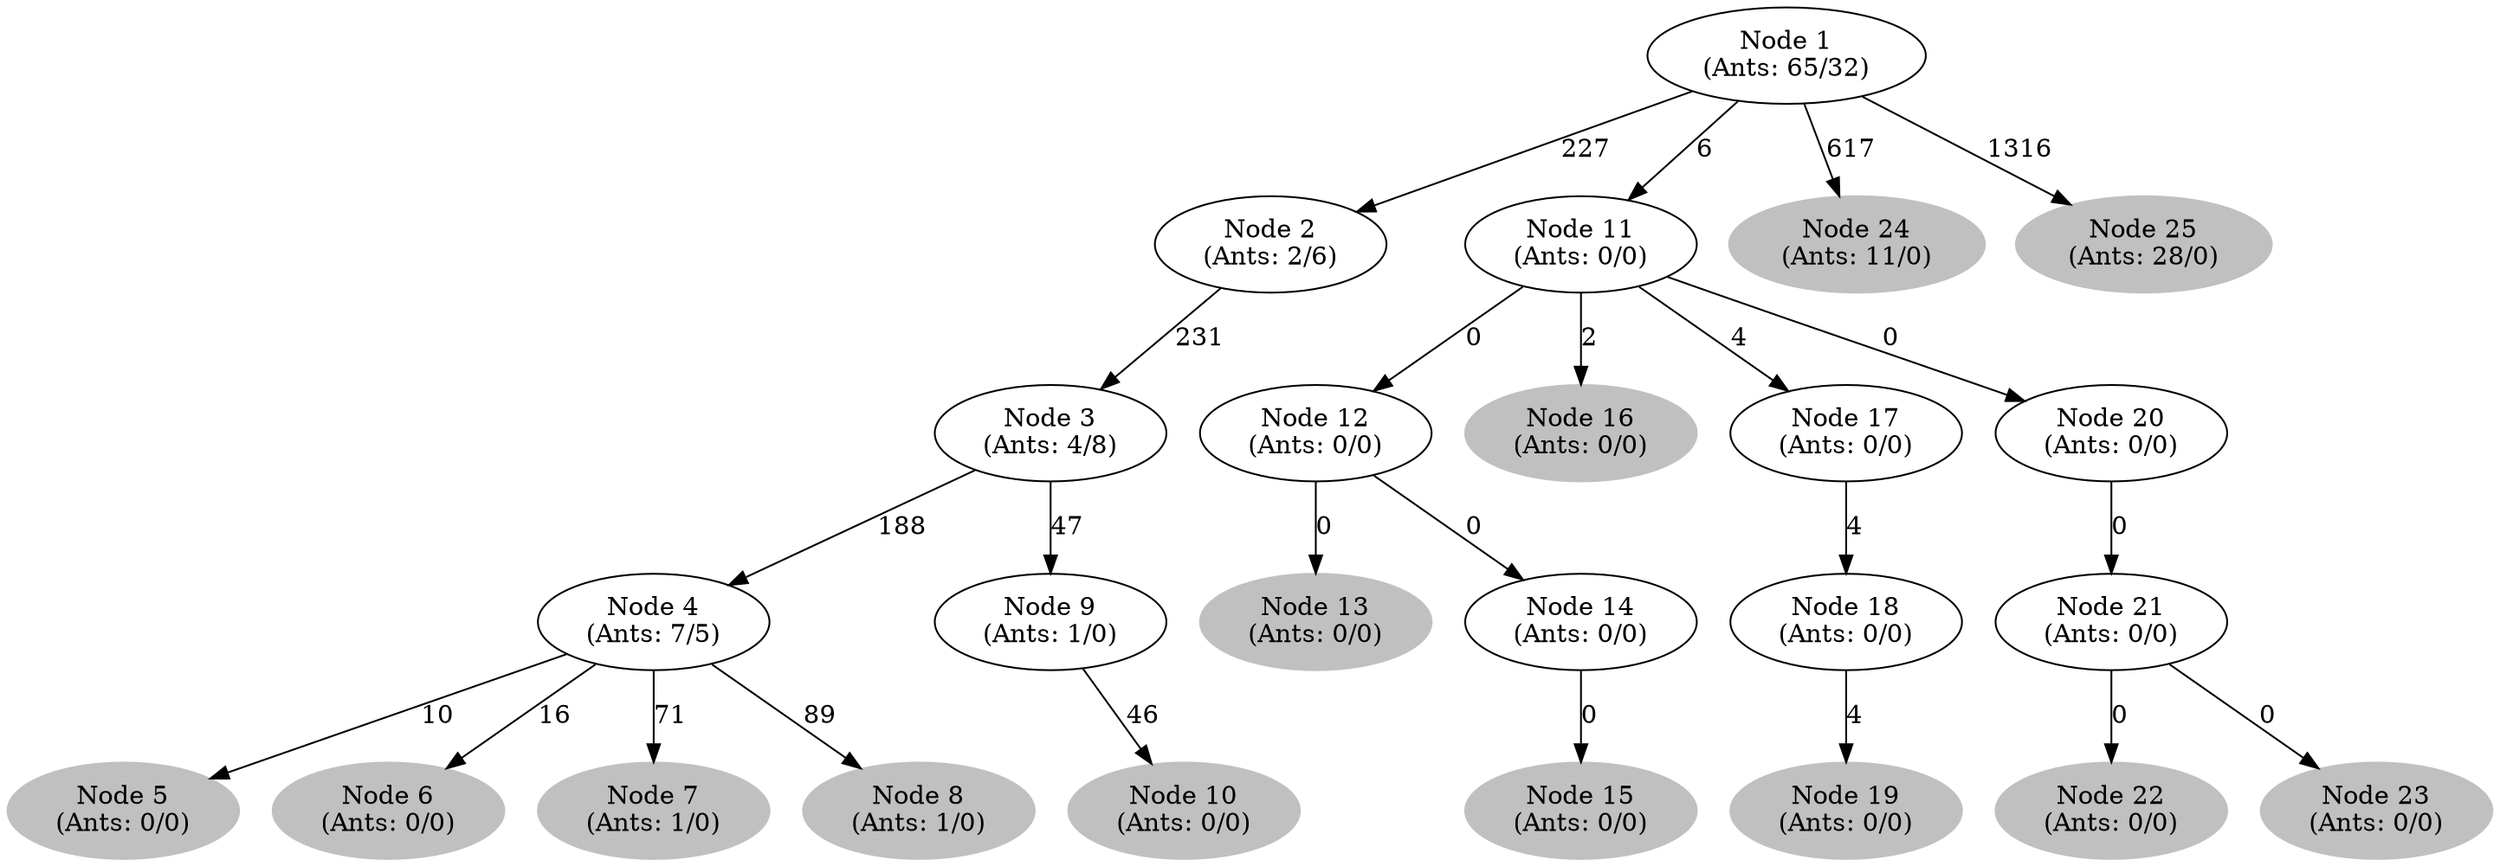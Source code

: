 digraph G {
	
	 "Node 1\n(Ants: 65/32)" -> "Node 2\n(Ants: 2/6)" [label=227];
	 "Node 2\n(Ants: 2/6)" -> "Node 3\n(Ants: 4/8)" [label=231];
	 "Node 3\n(Ants: 4/8)" -> "Node 4\n(Ants: 7/5)" [label=188];
	 "Node 5\n(Ants: 0/0)" [style=filled,color="gray"];
	"Node 4\n(Ants: 7/5)" -> "Node 5\n(Ants: 0/0)" [label=10];
	 "Node 6\n(Ants: 0/0)" [style=filled,color="gray"];
	"Node 4\n(Ants: 7/5)" -> "Node 6\n(Ants: 0/0)" [label=16];
	 "Node 7\n(Ants: 1/0)" [style=filled,color="gray"];
	"Node 4\n(Ants: 7/5)" -> "Node 7\n(Ants: 1/0)" [label=71];
	 "Node 8\n(Ants: 1/0)" [style=filled,color="gray"];
	"Node 4\n(Ants: 7/5)" -> "Node 8\n(Ants: 1/0)" [label=89];
	 "Node 3\n(Ants: 4/8)" -> "Node 9\n(Ants: 1/0)" [label=47];
	 "Node 10\n(Ants: 0/0)" [style=filled,color="gray"];
	"Node 9\n(Ants: 1/0)" -> "Node 10\n(Ants: 0/0)" [label=46];
	 "Node 1\n(Ants: 65/32)" -> "Node 11\n(Ants: 0/0)" [label=6];
	 "Node 11\n(Ants: 0/0)" -> "Node 12\n(Ants: 0/0)" [label=0];
	 "Node 13\n(Ants: 0/0)" [style=filled,color="gray"];
	"Node 12\n(Ants: 0/0)" -> "Node 13\n(Ants: 0/0)" [label=0];
	 "Node 12\n(Ants: 0/0)" -> "Node 14\n(Ants: 0/0)" [label=0];
	 "Node 15\n(Ants: 0/0)" [style=filled,color="gray"];
	"Node 14\n(Ants: 0/0)" -> "Node 15\n(Ants: 0/0)" [label=0];
	 "Node 16\n(Ants: 0/0)" [style=filled,color="gray"];
	"Node 11\n(Ants: 0/0)" -> "Node 16\n(Ants: 0/0)" [label=2];
	 "Node 11\n(Ants: 0/0)" -> "Node 17\n(Ants: 0/0)" [label=4];
	 "Node 17\n(Ants: 0/0)" -> "Node 18\n(Ants: 0/0)" [label=4];
	 "Node 19\n(Ants: 0/0)" [style=filled,color="gray"];
	"Node 18\n(Ants: 0/0)" -> "Node 19\n(Ants: 0/0)" [label=4];
	 "Node 11\n(Ants: 0/0)" -> "Node 20\n(Ants: 0/0)" [label=0];
	 "Node 20\n(Ants: 0/0)" -> "Node 21\n(Ants: 0/0)" [label=0];
	 "Node 22\n(Ants: 0/0)" [style=filled,color="gray"];
	"Node 21\n(Ants: 0/0)" -> "Node 22\n(Ants: 0/0)" [label=0];
	 "Node 23\n(Ants: 0/0)" [style=filled,color="gray"];
	"Node 21\n(Ants: 0/0)" -> "Node 23\n(Ants: 0/0)" [label=0];
	 "Node 24\n(Ants: 11/0)" [style=filled,color="gray"];
	"Node 1\n(Ants: 65/32)" -> "Node 24\n(Ants: 11/0)" [label=617];
	 "Node 25\n(Ants: 28/0)" [style=filled,color="gray"];
	"Node 1\n(Ants: 65/32)" -> "Node 25\n(Ants: 28/0)" [label=1316];
	 
}
